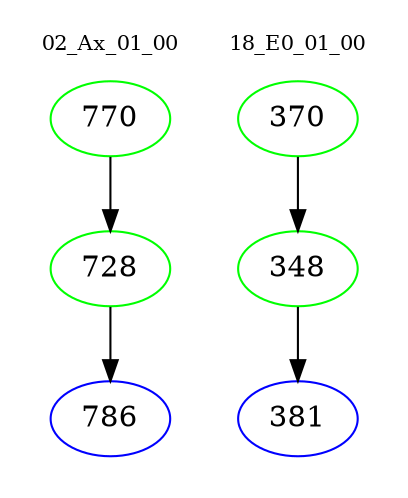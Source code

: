 digraph{
subgraph cluster_0 {
color = white
label = "02_Ax_01_00";
fontsize=10;
T0_770 [label="770", color="green"]
T0_770 -> T0_728 [color="black"]
T0_728 [label="728", color="green"]
T0_728 -> T0_786 [color="black"]
T0_786 [label="786", color="blue"]
}
subgraph cluster_1 {
color = white
label = "18_E0_01_00";
fontsize=10;
T1_370 [label="370", color="green"]
T1_370 -> T1_348 [color="black"]
T1_348 [label="348", color="green"]
T1_348 -> T1_381 [color="black"]
T1_381 [label="381", color="blue"]
}
}
